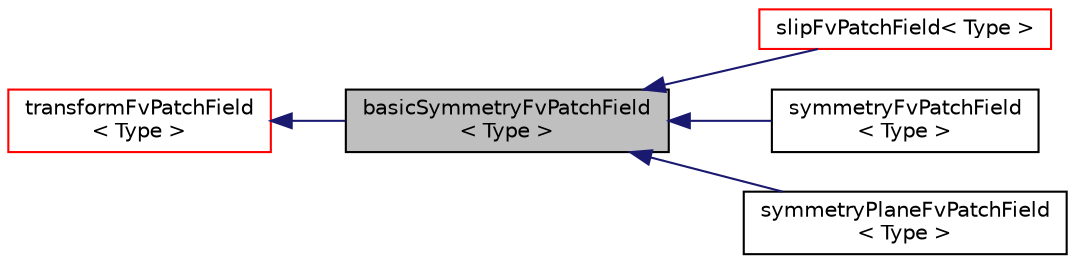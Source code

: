 digraph "basicSymmetryFvPatchField&lt; Type &gt;"
{
  bgcolor="transparent";
  edge [fontname="Helvetica",fontsize="10",labelfontname="Helvetica",labelfontsize="10"];
  node [fontname="Helvetica",fontsize="10",shape=record];
  rankdir="LR";
  Node1 [label="basicSymmetryFvPatchField\l\< Type \>",height=0.2,width=0.4,color="black", fillcolor="grey75", style="filled", fontcolor="black"];
  Node2 -> Node1 [dir="back",color="midnightblue",fontsize="10",style="solid",fontname="Helvetica"];
  Node2 [label="transformFvPatchField\l\< Type \>",height=0.2,width=0.4,color="red",URL="$a02738.html",tooltip="Foam::transformFvPatchField. "];
  Node1 -> Node3 [dir="back",color="midnightblue",fontsize="10",style="solid",fontname="Helvetica"];
  Node3 [label="slipFvPatchField\< Type \>",height=0.2,width=0.4,color="red",URL="$a02404.html",tooltip="This boundary condition provides a slip constraint. "];
  Node1 -> Node4 [dir="back",color="midnightblue",fontsize="10",style="solid",fontname="Helvetica"];
  Node4 [label="symmetryFvPatchField\l\< Type \>",height=0.2,width=0.4,color="black",URL="$a02600.html",tooltip="This boundary condition enforces a symmetry constraint. "];
  Node1 -> Node5 [dir="back",color="midnightblue",fontsize="10",style="solid",fontname="Helvetica"];
  Node5 [label="symmetryPlaneFvPatchField\l\< Type \>",height=0.2,width=0.4,color="black",URL="$a02603.html",tooltip="This boundary condition enforces a symmetryPlane constraint. "];
}
